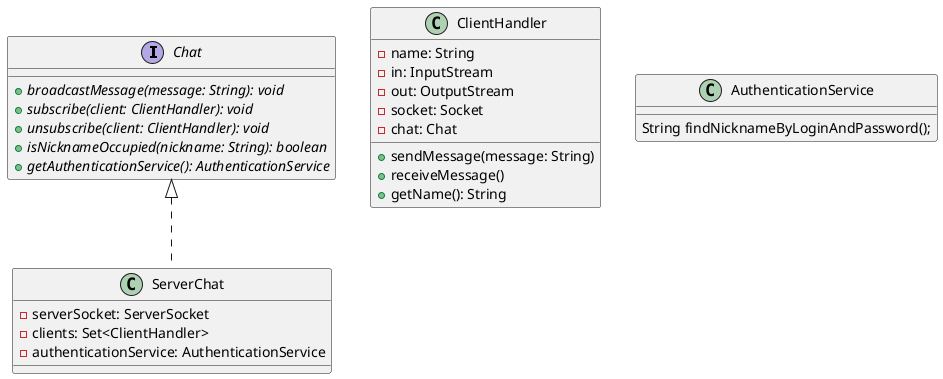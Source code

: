 @startuml

interface Chat {
    +{abstract} broadcastMessage(message: String): void
    +{abstract} subscribe(client: ClientHandler): void
    +{abstract} unsubscribe(client: ClientHandler): void
    +{abstract} isNicknameOccupied(nickname: String): boolean
    +{abstract} getAuthenticationService(): AuthenticationService
}

class ServerChat implements Chat {
    - serverSocket: ServerSocket
    - clients: Set<ClientHandler>
    - authenticationService: AuthenticationService
}

class ClientHandler {
    - name: String
    - in: InputStream
    - out: OutputStream
    - socket: Socket
    - chat: Chat

    + sendMessage(message: String)
    + receiveMessage()
    + getName(): String
}

class AuthenticationService {
    String findNicknameByLoginAndPassword();
}

@enduml